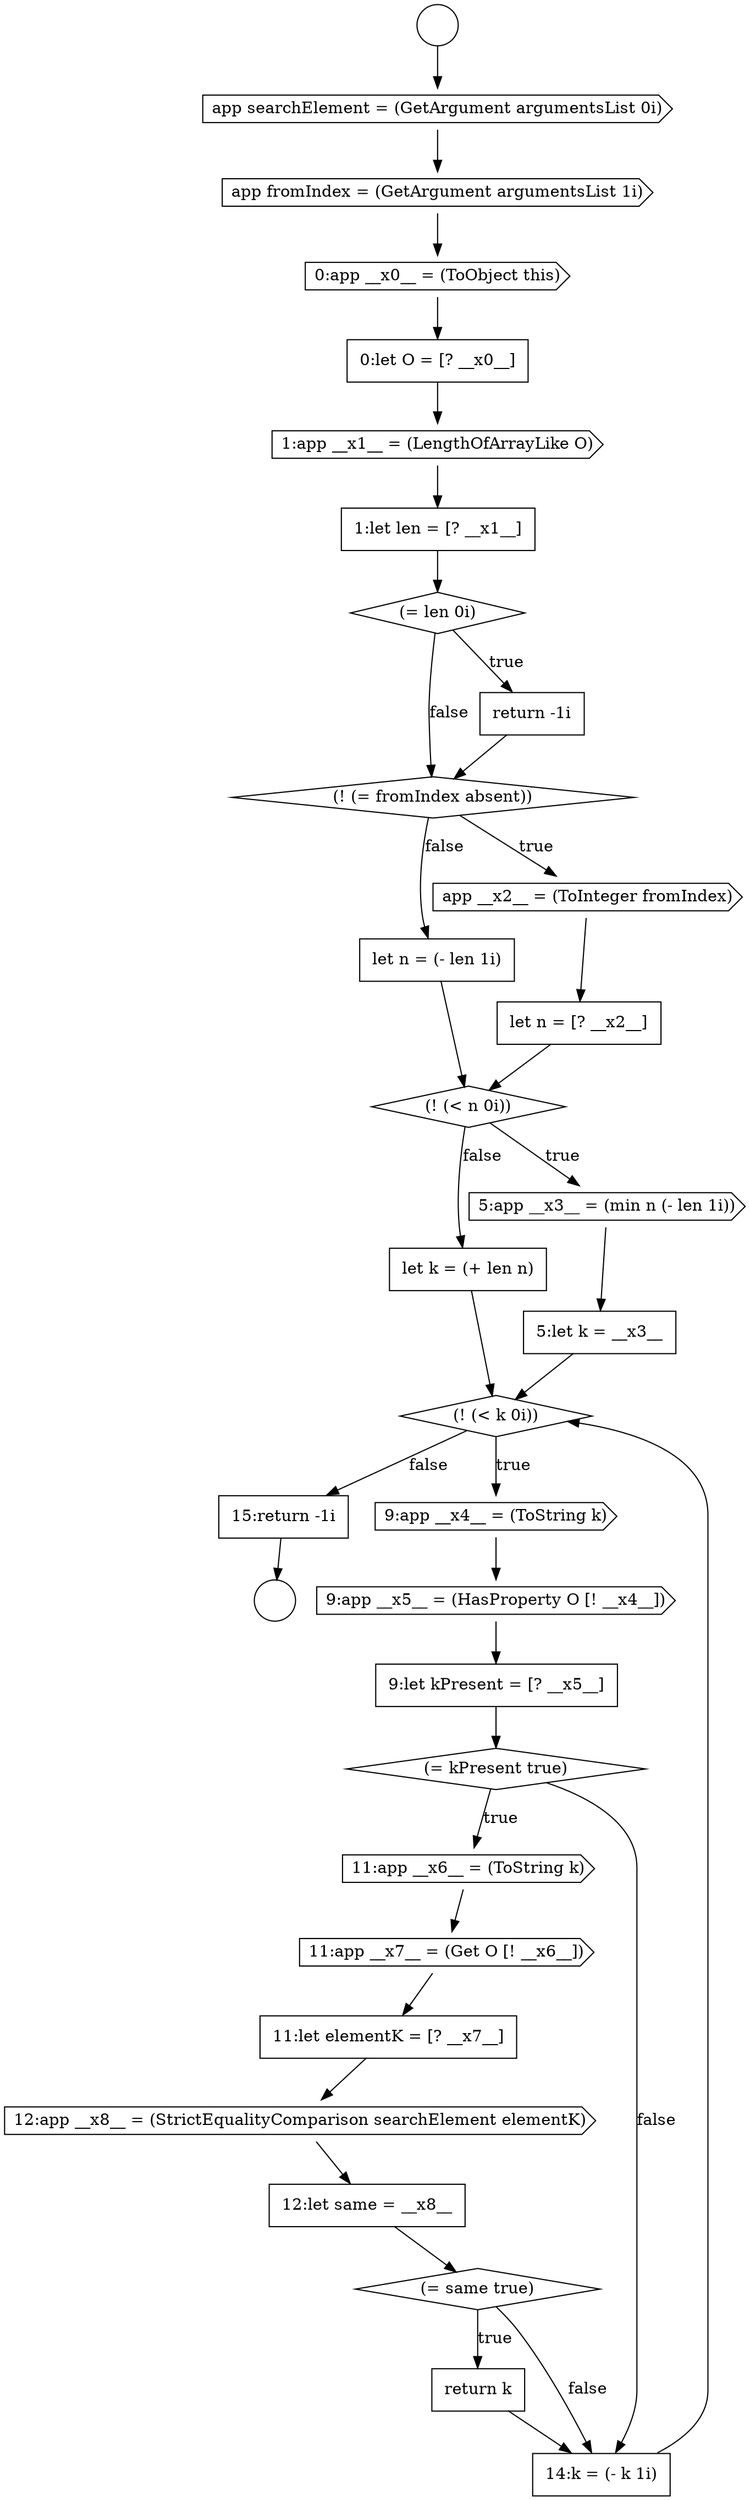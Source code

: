 digraph {
  node0 [shape=circle label=" " color="black" fillcolor="white" style=filled]
  node5 [shape=none, margin=0, label=<<font color="black">
    <table border="0" cellborder="1" cellspacing="0" cellpadding="10">
      <tr><td align="left">0:let O = [? __x0__]</td></tr>
    </table>
  </font>> color="black" fillcolor="white" style=filled]
  node10 [shape=diamond, label=<<font color="black">(! (= fromIndex absent))</font>> color="black" fillcolor="white" style=filled]
  node14 [shape=diamond, label=<<font color="black">(! (&lt; n 0i))</font>> color="black" fillcolor="white" style=filled]
  node1 [shape=circle label=" " color="black" fillcolor="white" style=filled]
  node6 [shape=cds, label=<<font color="black">1:app __x1__ = (LengthOfArrayLike O)</font>> color="black" fillcolor="white" style=filled]
  node9 [shape=none, margin=0, label=<<font color="black">
    <table border="0" cellborder="1" cellspacing="0" cellpadding="10">
      <tr><td align="left">return -1i</td></tr>
    </table>
  </font>> color="black" fillcolor="white" style=filled]
  node13 [shape=none, margin=0, label=<<font color="black">
    <table border="0" cellborder="1" cellspacing="0" cellpadding="10">
      <tr><td align="left">let n = (- len 1i)</td></tr>
    </table>
  </font>> color="black" fillcolor="white" style=filled]
  node2 [shape=cds, label=<<font color="black">app searchElement = (GetArgument argumentsList 0i)</font>> color="black" fillcolor="white" style=filled]
  node17 [shape=none, margin=0, label=<<font color="black">
    <table border="0" cellborder="1" cellspacing="0" cellpadding="10">
      <tr><td align="left">let k = (+ len n)</td></tr>
    </table>
  </font>> color="black" fillcolor="white" style=filled]
  node12 [shape=none, margin=0, label=<<font color="black">
    <table border="0" cellborder="1" cellspacing="0" cellpadding="10">
      <tr><td align="left">let n = [? __x2__]</td></tr>
    </table>
  </font>> color="black" fillcolor="white" style=filled]
  node7 [shape=none, margin=0, label=<<font color="black">
    <table border="0" cellborder="1" cellspacing="0" cellpadding="10">
      <tr><td align="left">1:let len = [? __x1__]</td></tr>
    </table>
  </font>> color="black" fillcolor="white" style=filled]
  node3 [shape=cds, label=<<font color="black">app fromIndex = (GetArgument argumentsList 1i)</font>> color="black" fillcolor="white" style=filled]
  node18 [shape=diamond, label=<<font color="black">(! (&lt; k 0i))</font>> color="black" fillcolor="white" style=filled]
  node11 [shape=cds, label=<<font color="black">app __x2__ = (ToInteger fromIndex)</font>> color="black" fillcolor="white" style=filled]
  node8 [shape=diamond, label=<<font color="black">(= len 0i)</font>> color="black" fillcolor="white" style=filled]
  node4 [shape=cds, label=<<font color="black">0:app __x0__ = (ToObject this)</font>> color="black" fillcolor="white" style=filled]
  node15 [shape=cds, label=<<font color="black">5:app __x3__ = (min n (- len 1i))</font>> color="black" fillcolor="white" style=filled]
  node24 [shape=cds, label=<<font color="black">11:app __x7__ = (Get O [! __x6__])</font>> color="black" fillcolor="white" style=filled]
  node25 [shape=none, margin=0, label=<<font color="black">
    <table border="0" cellborder="1" cellspacing="0" cellpadding="10">
      <tr><td align="left">11:let elementK = [? __x7__]</td></tr>
    </table>
  </font>> color="black" fillcolor="white" style=filled]
  node20 [shape=cds, label=<<font color="black">9:app __x5__ = (HasProperty O [! __x4__])</font>> color="black" fillcolor="white" style=filled]
  node29 [shape=none, margin=0, label=<<font color="black">
    <table border="0" cellborder="1" cellspacing="0" cellpadding="10">
      <tr><td align="left">return k</td></tr>
    </table>
  </font>> color="black" fillcolor="white" style=filled]
  node28 [shape=diamond, label=<<font color="black">(= same true)</font>> color="black" fillcolor="white" style=filled]
  node21 [shape=none, margin=0, label=<<font color="black">
    <table border="0" cellborder="1" cellspacing="0" cellpadding="10">
      <tr><td align="left">9:let kPresent = [? __x5__]</td></tr>
    </table>
  </font>> color="black" fillcolor="white" style=filled]
  node22 [shape=diamond, label=<<font color="black">(= kPresent true)</font>> color="black" fillcolor="white" style=filled]
  node27 [shape=none, margin=0, label=<<font color="black">
    <table border="0" cellborder="1" cellspacing="0" cellpadding="10">
      <tr><td align="left">12:let same = __x8__</td></tr>
    </table>
  </font>> color="black" fillcolor="white" style=filled]
  node16 [shape=none, margin=0, label=<<font color="black">
    <table border="0" cellborder="1" cellspacing="0" cellpadding="10">
      <tr><td align="left">5:let k = __x3__</td></tr>
    </table>
  </font>> color="black" fillcolor="white" style=filled]
  node31 [shape=none, margin=0, label=<<font color="black">
    <table border="0" cellborder="1" cellspacing="0" cellpadding="10">
      <tr><td align="left">15:return -1i</td></tr>
    </table>
  </font>> color="black" fillcolor="white" style=filled]
  node26 [shape=cds, label=<<font color="black">12:app __x8__ = (StrictEqualityComparison searchElement elementK)</font>> color="black" fillcolor="white" style=filled]
  node23 [shape=cds, label=<<font color="black">11:app __x6__ = (ToString k)</font>> color="black" fillcolor="white" style=filled]
  node30 [shape=none, margin=0, label=<<font color="black">
    <table border="0" cellborder="1" cellspacing="0" cellpadding="10">
      <tr><td align="left">14:k = (- k 1i)</td></tr>
    </table>
  </font>> color="black" fillcolor="white" style=filled]
  node19 [shape=cds, label=<<font color="black">9:app __x4__ = (ToString k)</font>> color="black" fillcolor="white" style=filled]
  node29 -> node30 [ color="black"]
  node7 -> node8 [ color="black"]
  node16 -> node18 [ color="black"]
  node11 -> node12 [ color="black"]
  node0 -> node2 [ color="black"]
  node27 -> node28 [ color="black"]
  node28 -> node29 [label=<<font color="black">true</font>> color="black"]
  node28 -> node30 [label=<<font color="black">false</font>> color="black"]
  node26 -> node27 [ color="black"]
  node4 -> node5 [ color="black"]
  node25 -> node26 [ color="black"]
  node21 -> node22 [ color="black"]
  node12 -> node14 [ color="black"]
  node8 -> node9 [label=<<font color="black">true</font>> color="black"]
  node8 -> node10 [label=<<font color="black">false</font>> color="black"]
  node17 -> node18 [ color="black"]
  node18 -> node19 [label=<<font color="black">true</font>> color="black"]
  node18 -> node31 [label=<<font color="black">false</font>> color="black"]
  node5 -> node6 [ color="black"]
  node3 -> node4 [ color="black"]
  node10 -> node11 [label=<<font color="black">true</font>> color="black"]
  node10 -> node13 [label=<<font color="black">false</font>> color="black"]
  node2 -> node3 [ color="black"]
  node30 -> node18 [ color="black"]
  node15 -> node16 [ color="black"]
  node19 -> node20 [ color="black"]
  node13 -> node14 [ color="black"]
  node31 -> node1 [ color="black"]
  node6 -> node7 [ color="black"]
  node14 -> node15 [label=<<font color="black">true</font>> color="black"]
  node14 -> node17 [label=<<font color="black">false</font>> color="black"]
  node9 -> node10 [ color="black"]
  node23 -> node24 [ color="black"]
  node22 -> node23 [label=<<font color="black">true</font>> color="black"]
  node22 -> node30 [label=<<font color="black">false</font>> color="black"]
  node20 -> node21 [ color="black"]
  node24 -> node25 [ color="black"]
}
